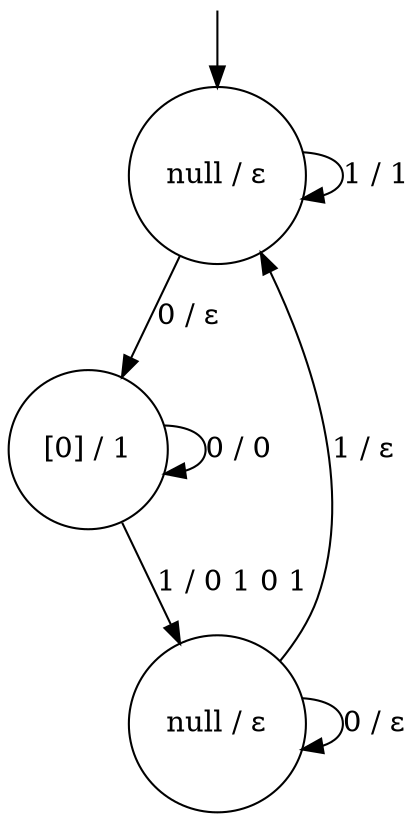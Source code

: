digraph g {

	s0 [shape="circle" label="null / ε"];
	s1 [shape="circle" label="[0] / 1"];
	s2 [shape="circle" label="null / ε"];
	s0 -> s1 [label="0 / ε"];
	s0 -> s0 [label="1 / 1"];
	s1 -> s1 [label="0 / 0"];
	s1 -> s2 [label="1 / 0 1 0 1"];
	s2 -> s2 [label="0 / ε"];
	s2 -> s0 [label="1 / ε"];

__start0 [label="" shape="none" width="0" height="0"];
__start0 -> s0;

}
